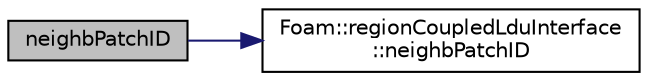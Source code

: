 digraph "neighbPatchID"
{
  bgcolor="transparent";
  edge [fontname="Helvetica",fontsize="10",labelfontname="Helvetica",labelfontsize="10"];
  node [fontname="Helvetica",fontsize="10",shape=record];
  rankdir="LR";
  Node18 [label="neighbPatchID",height=0.2,width=0.4,color="black", fillcolor="grey75", style="filled", fontcolor="black"];
  Node18 -> Node19 [color="midnightblue",fontsize="10",style="solid",fontname="Helvetica"];
  Node19 [label="Foam::regionCoupledLduInterface\l::neighbPatchID",height=0.2,width=0.4,color="black",URL="$a26301.html#a94e79331aa96c486df1af1e9aa23ef2d",tooltip="Return neighbour. "];
}
